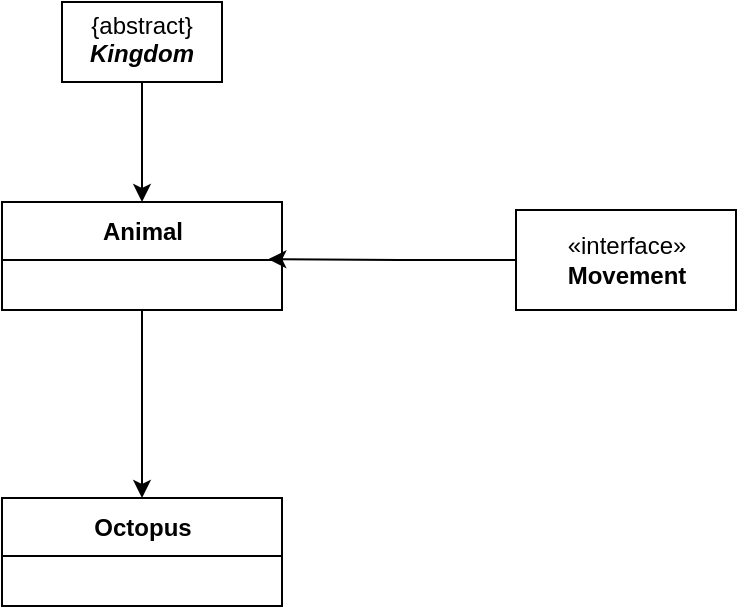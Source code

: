 <mxfile version="15.0.3" type="github">
  <diagram id="KHF3QrRdq-dTTPWGwo4x" name="Page-1">
    <mxGraphModel dx="1038" dy="579" grid="1" gridSize="10" guides="1" tooltips="1" connect="1" arrows="1" fold="1" page="1" pageScale="1" pageWidth="827" pageHeight="1169" math="0" shadow="0">
      <root>
        <mxCell id="0" />
        <mxCell id="1" parent="0" />
        <mxCell id="cQNMakE7CuAcEtCN-uI9-2" value="Octopus" style="swimlane;fontStyle=1;align=center;verticalAlign=middle;childLayout=stackLayout;horizontal=1;startSize=29;horizontalStack=0;resizeParent=1;resizeParentMax=0;resizeLast=0;collapsible=0;marginBottom=0;html=1;" vertex="1" parent="1">
          <mxGeometry x="460" y="268" width="140" height="54" as="geometry" />
        </mxCell>
        <mxCell id="cQNMakE7CuAcEtCN-uI9-6" style="edgeStyle=orthogonalEdgeStyle;rounded=0;orthogonalLoop=1;jettySize=auto;html=1;" edge="1" parent="1" source="cQNMakE7CuAcEtCN-uI9-5" target="cQNMakE7CuAcEtCN-uI9-2">
          <mxGeometry relative="1" as="geometry" />
        </mxCell>
        <mxCell id="cQNMakE7CuAcEtCN-uI9-5" value="Animal" style="swimlane;fontStyle=1;align=center;verticalAlign=middle;childLayout=stackLayout;horizontal=1;startSize=29;horizontalStack=0;resizeParent=1;resizeParentMax=0;resizeLast=0;collapsible=0;marginBottom=0;html=1;" vertex="1" parent="1">
          <mxGeometry x="460" y="120" width="140" height="54" as="geometry" />
        </mxCell>
        <mxCell id="cQNMakE7CuAcEtCN-uI9-11" style="edgeStyle=orthogonalEdgeStyle;rounded=0;orthogonalLoop=1;jettySize=auto;html=1;entryX=0.951;entryY=0.53;entryDx=0;entryDy=0;entryPerimeter=0;" edge="1" parent="1" source="cQNMakE7CuAcEtCN-uI9-7" target="cQNMakE7CuAcEtCN-uI9-5">
          <mxGeometry relative="1" as="geometry" />
        </mxCell>
        <mxCell id="cQNMakE7CuAcEtCN-uI9-7" value="«interface»&lt;br&gt;&lt;b&gt;Movement&lt;/b&gt;" style="html=1;" vertex="1" parent="1">
          <mxGeometry x="717" y="124" width="110" height="50" as="geometry" />
        </mxCell>
        <mxCell id="cQNMakE7CuAcEtCN-uI9-10" style="edgeStyle=orthogonalEdgeStyle;rounded=0;orthogonalLoop=1;jettySize=auto;html=1;" edge="1" parent="1" source="cQNMakE7CuAcEtCN-uI9-9" target="cQNMakE7CuAcEtCN-uI9-5">
          <mxGeometry relative="1" as="geometry" />
        </mxCell>
        <mxCell id="cQNMakE7CuAcEtCN-uI9-9" value="&lt;p style=&quot;margin: 5px&quot;&gt;{abstract}&lt;br&gt;&lt;b&gt;&lt;i&gt;Kingdom&lt;/i&gt;&lt;/b&gt;&lt;/p&gt;&lt;p style=&quot;margin: 5px&quot;&gt;&lt;b&gt;&lt;i&gt;&lt;br&gt;&lt;/i&gt;&lt;/b&gt;&lt;/p&gt;" style="shape=rect;html=1;overflow=fill;whiteSpace=wrap;align=center;" vertex="1" parent="1">
          <mxGeometry x="490" y="20" width="80" height="40" as="geometry" />
        </mxCell>
      </root>
    </mxGraphModel>
  </diagram>
</mxfile>
